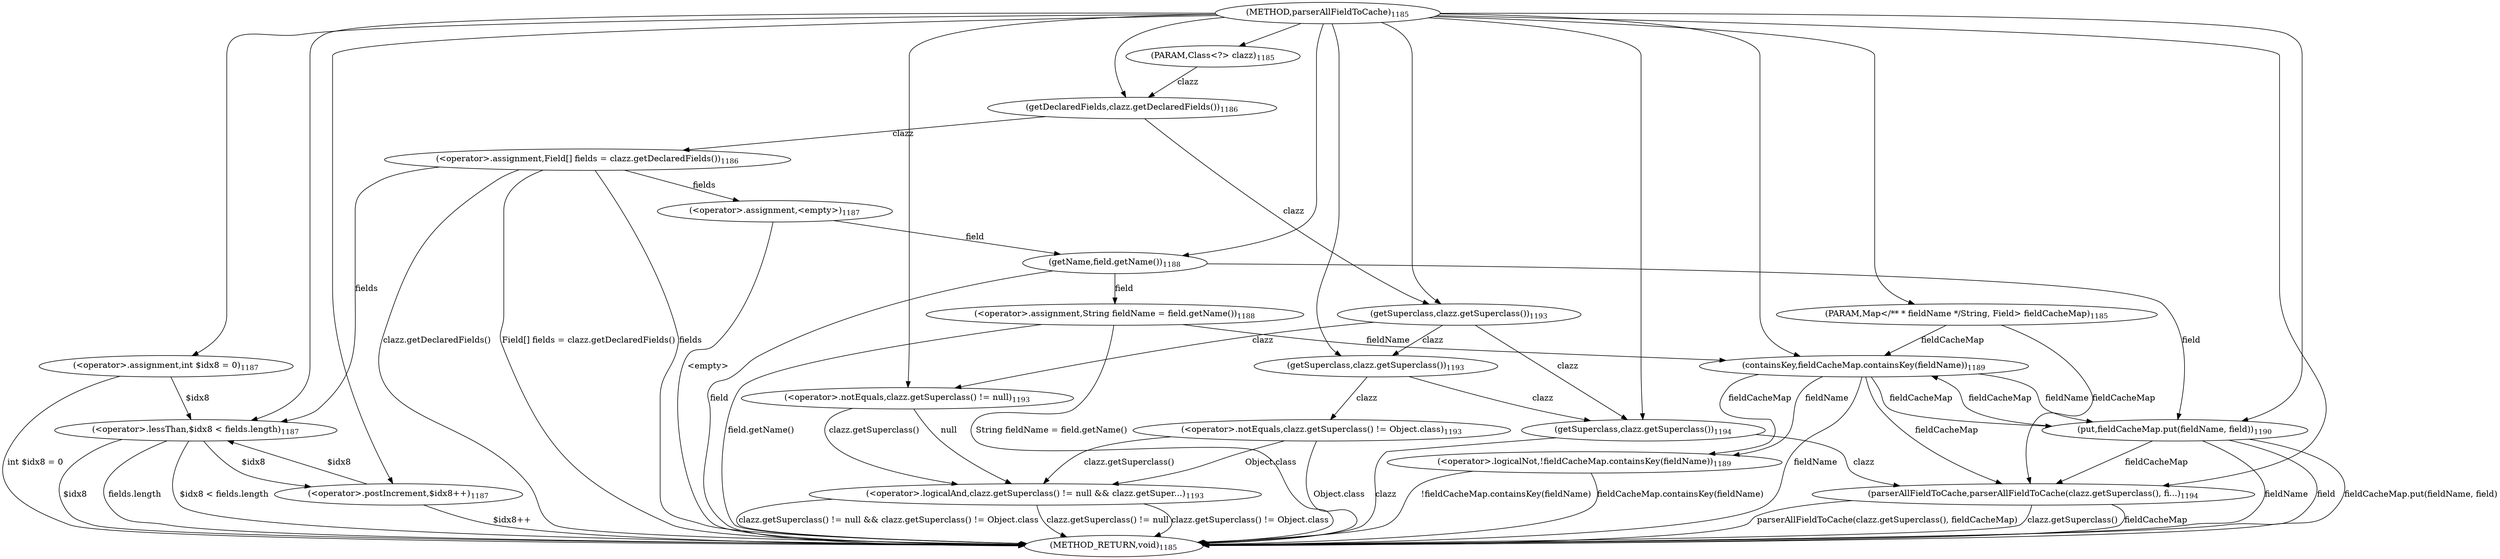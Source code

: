 digraph "parserAllFieldToCache" {  
"3405" [label = <(METHOD,parserAllFieldToCache)<SUB>1185</SUB>> ]
"3467" [label = <(METHOD_RETURN,void)<SUB>1185</SUB>> ]
"3406" [label = <(PARAM,Class&lt;?&gt; clazz)<SUB>1185</SUB>> ]
"3407" [label = <(PARAM,Map&lt;/**
 * fieldName
 */
String, Field&gt; fieldCacheMap)<SUB>1185</SUB>> ]
"3410" [label = <(&lt;operator&gt;.assignment,Field[] fields = clazz.getDeclaredFields())<SUB>1186</SUB>> ]
"3410" [label = <(&lt;operator&gt;.assignment,Field[] fields = clazz.getDeclaredFields())<SUB>1186</SUB>> ]
"3410" [label = <(&lt;operator&gt;.assignment,Field[] fields = clazz.getDeclaredFields())<SUB>1186</SUB>> ]
"3416" [label = <(&lt;operator&gt;.assignment,int $idx8 = 0)<SUB>1187</SUB>> ]
"3419" [label = <(&lt;operator&gt;.lessThan,$idx8 &lt; fields.length)<SUB>1187</SUB>> ]
"3424" [label = <(&lt;operator&gt;.postIncrement,$idx8++)<SUB>1187</SUB>> ]
"3449" [label = <(&lt;operator&gt;.logicalAnd,clazz.getSuperclass() != null &amp;&amp; clazz.getSuper...)<SUB>1193</SUB>> ]
"3412" [label = <(getDeclaredFields,clazz.getDeclaredFields())<SUB>1186</SUB>> ]
"3416" [label = <(&lt;operator&gt;.assignment,int $idx8 = 0)<SUB>1187</SUB>> ]
"3416" [label = <(&lt;operator&gt;.assignment,int $idx8 = 0)<SUB>1187</SUB>> ]
"3419" [label = <(&lt;operator&gt;.lessThan,$idx8 &lt; fields.length)<SUB>1187</SUB>> ]
"3419" [label = <(&lt;operator&gt;.lessThan,$idx8 &lt; fields.length)<SUB>1187</SUB>> ]
"3424" [label = <(&lt;operator&gt;.postIncrement,$idx8++)<SUB>1187</SUB>> ]
"3428" [label = <(&lt;operator&gt;.assignment,&lt;empty&gt;)<SUB>1187</SUB>> ]
"3434" [label = <(&lt;operator&gt;.assignment,String fieldName = field.getName())<SUB>1188</SUB>> ]
"3449" [label = <(&lt;operator&gt;.logicalAnd,clazz.getSuperclass() != null &amp;&amp; clazz.getSuper...)<SUB>1193</SUB>> ]
"3449" [label = <(&lt;operator&gt;.logicalAnd,clazz.getSuperclass() != null &amp;&amp; clazz.getSuper...)<SUB>1193</SUB>> ]
"3461" [label = <(parserAllFieldToCache,parserAllFieldToCache(clazz.getSuperclass(), fi...)<SUB>1194</SUB>> ]
"3428" [label = <(&lt;operator&gt;.assignment,&lt;empty&gt;)<SUB>1187</SUB>> ]
"3428" [label = <(&lt;operator&gt;.assignment,&lt;empty&gt;)<SUB>1187</SUB>> ]
"3434" [label = <(&lt;operator&gt;.assignment,String fieldName = field.getName())<SUB>1188</SUB>> ]
"3434" [label = <(&lt;operator&gt;.assignment,String fieldName = field.getName())<SUB>1188</SUB>> ]
"3439" [label = <(&lt;operator&gt;.logicalNot,!fieldCacheMap.containsKey(fieldName))<SUB>1189</SUB>> ]
"3450" [label = <(&lt;operator&gt;.notEquals,clazz.getSuperclass() != null)<SUB>1193</SUB>> ]
"3450" [label = <(&lt;operator&gt;.notEquals,clazz.getSuperclass() != null)<SUB>1193</SUB>> ]
"3454" [label = <(&lt;operator&gt;.notEquals,clazz.getSuperclass() != Object.class)<SUB>1193</SUB>> ]
"3454" [label = <(&lt;operator&gt;.notEquals,clazz.getSuperclass() != Object.class)<SUB>1193</SUB>> ]
"3461" [label = <(parserAllFieldToCache,parserAllFieldToCache(clazz.getSuperclass(), fi...)<SUB>1194</SUB>> ]
"3461" [label = <(parserAllFieldToCache,parserAllFieldToCache(clazz.getSuperclass(), fi...)<SUB>1194</SUB>> ]
"3436" [label = <(getName,field.getName())<SUB>1188</SUB>> ]
"3439" [label = <(&lt;operator&gt;.logicalNot,!fieldCacheMap.containsKey(fieldName))<SUB>1189</SUB>> ]
"3444" [label = <(put,fieldCacheMap.put(fieldName, field))<SUB>1190</SUB>> ]
"3451" [label = <(getSuperclass,clazz.getSuperclass())<SUB>1193</SUB>> ]
"3455" [label = <(getSuperclass,clazz.getSuperclass())<SUB>1193</SUB>> ]
"3462" [label = <(getSuperclass,clazz.getSuperclass())<SUB>1194</SUB>> ]
"3440" [label = <(containsKey,fieldCacheMap.containsKey(fieldName))<SUB>1189</SUB>> ]
"3440" [label = <(containsKey,fieldCacheMap.containsKey(fieldName))<SUB>1189</SUB>> ]
"3444" [label = <(put,fieldCacheMap.put(fieldName, field))<SUB>1190</SUB>> ]
"3444" [label = <(put,fieldCacheMap.put(fieldName, field))<SUB>1190</SUB>> ]
"3444" [label = <(put,fieldCacheMap.put(fieldName, field))<SUB>1190</SUB>> ]
  "3410" -> "3467"  [ label = "fields"] 
  "3410" -> "3467"  [ label = "clazz.getDeclaredFields()"] 
  "3410" -> "3467"  [ label = "Field[] fields = clazz.getDeclaredFields()"] 
  "3416" -> "3467"  [ label = "int $idx8 = 0"] 
  "3419" -> "3467"  [ label = "$idx8"] 
  "3419" -> "3467"  [ label = "fields.length"] 
  "3419" -> "3467"  [ label = "$idx8 &lt; fields.length"] 
  "3449" -> "3467"  [ label = "clazz.getSuperclass() != null"] 
  "3454" -> "3467"  [ label = "Object.class"] 
  "3449" -> "3467"  [ label = "clazz.getSuperclass() != Object.class"] 
  "3449" -> "3467"  [ label = "clazz.getSuperclass() != null &amp;&amp; clazz.getSuperclass() != Object.class"] 
  "3462" -> "3467"  [ label = "clazz"] 
  "3461" -> "3467"  [ label = "clazz.getSuperclass()"] 
  "3461" -> "3467"  [ label = "fieldCacheMap"] 
  "3461" -> "3467"  [ label = "parserAllFieldToCache(clazz.getSuperclass(), fieldCacheMap)"] 
  "3428" -> "3467"  [ label = "&lt;empty&gt;"] 
  "3436" -> "3467"  [ label = "field"] 
  "3434" -> "3467"  [ label = "field.getName()"] 
  "3434" -> "3467"  [ label = "String fieldName = field.getName()"] 
  "3440" -> "3467"  [ label = "fieldName"] 
  "3439" -> "3467"  [ label = "fieldCacheMap.containsKey(fieldName)"] 
  "3439" -> "3467"  [ label = "!fieldCacheMap.containsKey(fieldName)"] 
  "3444" -> "3467"  [ label = "fieldName"] 
  "3444" -> "3467"  [ label = "field"] 
  "3444" -> "3467"  [ label = "fieldCacheMap.put(fieldName, field)"] 
  "3424" -> "3467"  [ label = "$idx8++"] 
  "3405" -> "3406" 
  "3405" -> "3407" 
  "3412" -> "3410"  [ label = "clazz"] 
  "3405" -> "3416" 
  "3406" -> "3412"  [ label = "clazz"] 
  "3405" -> "3412" 
  "3416" -> "3419"  [ label = "$idx8"] 
  "3424" -> "3419"  [ label = "$idx8"] 
  "3405" -> "3419" 
  "3410" -> "3419"  [ label = "fields"] 
  "3419" -> "3424"  [ label = "$idx8"] 
  "3405" -> "3424" 
  "3410" -> "3428"  [ label = "fields"] 
  "3436" -> "3434"  [ label = "field"] 
  "3450" -> "3449"  [ label = "clazz.getSuperclass()"] 
  "3450" -> "3449"  [ label = "null"] 
  "3454" -> "3449"  [ label = "clazz.getSuperclass()"] 
  "3454" -> "3449"  [ label = "Object.class"] 
  "3451" -> "3450"  [ label = "clazz"] 
  "3405" -> "3450" 
  "3455" -> "3454"  [ label = "clazz"] 
  "3462" -> "3461"  [ label = "clazz"] 
  "3407" -> "3461"  [ label = "fieldCacheMap"] 
  "3440" -> "3461"  [ label = "fieldCacheMap"] 
  "3444" -> "3461"  [ label = "fieldCacheMap"] 
  "3405" -> "3461" 
  "3428" -> "3436"  [ label = "field"] 
  "3405" -> "3436" 
  "3440" -> "3439"  [ label = "fieldCacheMap"] 
  "3440" -> "3439"  [ label = "fieldName"] 
  "3412" -> "3451"  [ label = "clazz"] 
  "3405" -> "3451" 
  "3451" -> "3455"  [ label = "clazz"] 
  "3405" -> "3455" 
  "3451" -> "3462"  [ label = "clazz"] 
  "3455" -> "3462"  [ label = "clazz"] 
  "3405" -> "3462" 
  "3407" -> "3440"  [ label = "fieldCacheMap"] 
  "3444" -> "3440"  [ label = "fieldCacheMap"] 
  "3405" -> "3440" 
  "3434" -> "3440"  [ label = "fieldName"] 
  "3440" -> "3444"  [ label = "fieldCacheMap"] 
  "3405" -> "3444" 
  "3440" -> "3444"  [ label = "fieldName"] 
  "3436" -> "3444"  [ label = "field"] 
}
